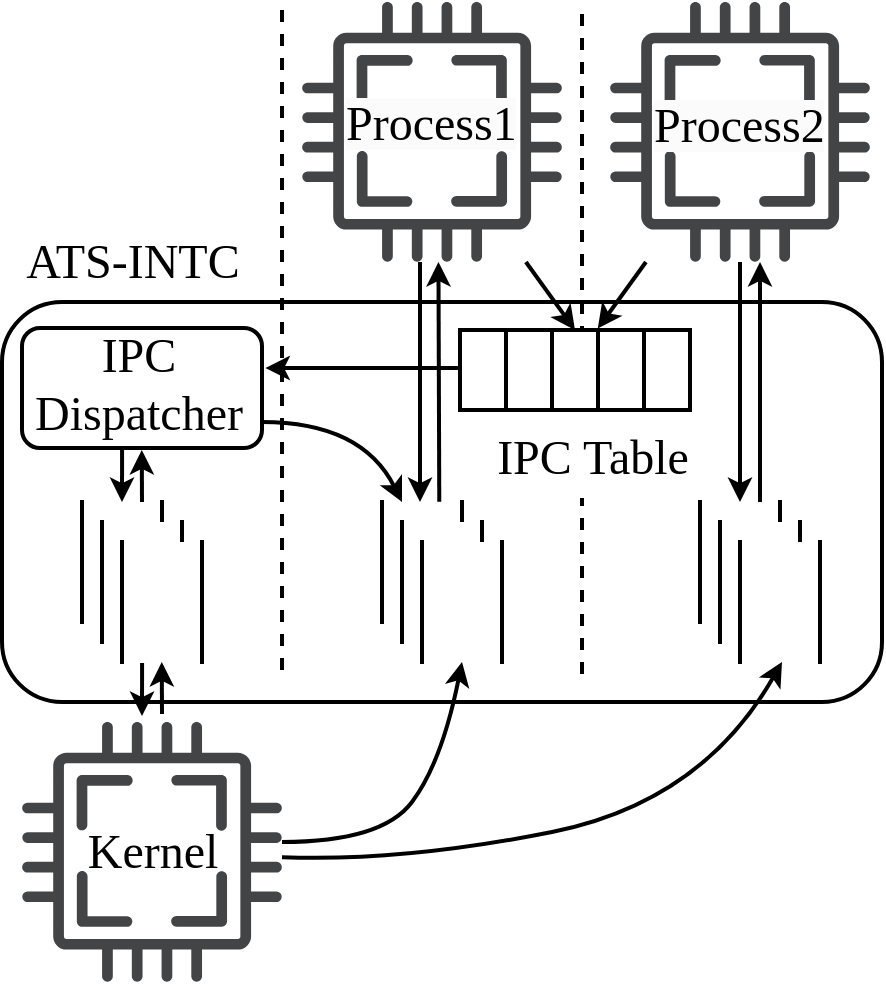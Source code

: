 <mxfile>
    <diagram id="-GO-oGS-a2X57LUgcvKu" name="第 1 页">
        <mxGraphModel dx="508" dy="619" grid="1" gridSize="10" guides="1" tooltips="1" connect="1" arrows="1" fold="1" page="1" pageScale="1" pageWidth="827" pageHeight="1169" math="0" shadow="0">
            <root>
                <mxCell id="0"/>
                <mxCell id="1" parent="0"/>
                <mxCell id="2" value="" style="rounded=1;whiteSpace=wrap;html=1;strokeWidth=2;" parent="1" vertex="1">
                    <mxGeometry x="110" y="300" width="440" height="200" as="geometry"/>
                </mxCell>
                <mxCell id="3" value="" style="endArrow=none;dashed=1;html=1;strokeWidth=2;rounded=1;" parent="1" edge="1">
                    <mxGeometry width="50" height="50" relative="1" as="geometry">
                        <mxPoint x="250" y="484" as="sourcePoint"/>
                        <mxPoint x="250" y="150" as="targetPoint"/>
                    </mxGeometry>
                </mxCell>
                <mxCell id="4" value="" style="endArrow=none;dashed=1;html=1;strokeWidth=2;rounded=1;" parent="1" edge="1">
                    <mxGeometry width="50" height="50" relative="1" as="geometry">
                        <mxPoint x="400" y="486" as="sourcePoint"/>
                        <mxPoint x="400" y="150" as="targetPoint"/>
                    </mxGeometry>
                </mxCell>
                <mxCell id="15" value="" style="shape=table;html=1;whiteSpace=wrap;startSize=0;container=1;collapsible=0;childLayout=tableLayout;fontFamily=Times New Roman;fontSize=48;strokeWidth=2;fillColor=#FFFFFF;" parent="1" vertex="1">
                    <mxGeometry x="339" y="314" width="115" height="40" as="geometry"/>
                </mxCell>
                <mxCell id="16" value="" style="shape=tableRow;horizontal=0;startSize=0;swimlaneHead=0;swimlaneBody=0;top=0;left=0;bottom=0;right=0;collapsible=0;dropTarget=0;fillColor=none;points=[[0,0.5],[1,0.5]];portConstraint=eastwest;fontFamily=Times New Roman;fontSize=48;" parent="15" vertex="1">
                    <mxGeometry width="115" height="40" as="geometry"/>
                </mxCell>
                <mxCell id="17" value="" style="shape=partialRectangle;html=1;whiteSpace=wrap;connectable=0;fillColor=none;top=0;left=0;bottom=0;right=0;overflow=hidden;fontFamily=Times New Roman;fontSize=48;" parent="16" vertex="1">
                    <mxGeometry width="23" height="40" as="geometry">
                        <mxRectangle width="23" height="40" as="alternateBounds"/>
                    </mxGeometry>
                </mxCell>
                <mxCell id="18" style="shape=partialRectangle;html=1;whiteSpace=wrap;connectable=0;fillColor=none;top=0;left=0;bottom=0;right=0;overflow=hidden;fontFamily=Times New Roman;fontSize=48;" parent="16" vertex="1">
                    <mxGeometry x="23" width="23" height="40" as="geometry">
                        <mxRectangle width="23" height="40" as="alternateBounds"/>
                    </mxGeometry>
                </mxCell>
                <mxCell id="19" style="shape=partialRectangle;html=1;whiteSpace=wrap;connectable=0;fillColor=none;top=0;left=0;bottom=0;right=0;overflow=hidden;fontFamily=Times New Roman;fontSize=48;" parent="16" vertex="1">
                    <mxGeometry x="46" width="23" height="40" as="geometry">
                        <mxRectangle width="23" height="40" as="alternateBounds"/>
                    </mxGeometry>
                </mxCell>
                <mxCell id="20" style="shape=partialRectangle;html=1;whiteSpace=wrap;connectable=0;fillColor=none;top=0;left=0;bottom=0;right=0;overflow=hidden;fontFamily=Times New Roman;fontSize=48;" parent="16" vertex="1">
                    <mxGeometry x="69" width="23" height="40" as="geometry">
                        <mxRectangle width="23" height="40" as="alternateBounds"/>
                    </mxGeometry>
                </mxCell>
                <mxCell id="21" style="shape=partialRectangle;html=1;whiteSpace=wrap;connectable=0;fillColor=none;top=0;left=0;bottom=0;right=0;overflow=hidden;fontFamily=Times New Roman;fontSize=48;" parent="16" vertex="1">
                    <mxGeometry x="92" width="23" height="40" as="geometry">
                        <mxRectangle width="23" height="40" as="alternateBounds"/>
                    </mxGeometry>
                </mxCell>
                <mxCell id="33" value="" style="group" parent="1" vertex="1" connectable="0">
                    <mxGeometry x="150" y="400" width="60" height="80" as="geometry"/>
                </mxCell>
                <mxCell id="34" value="" style="shape=partialRectangle;whiteSpace=wrap;html=1;bottom=0;top=0;fillColor=default;strokeWidth=2;" parent="33" vertex="1">
                    <mxGeometry width="40" height="60" as="geometry"/>
                </mxCell>
                <mxCell id="35" value="" style="shape=partialRectangle;whiteSpace=wrap;html=1;bottom=0;top=0;fillColor=default;strokeWidth=2;" parent="33" vertex="1">
                    <mxGeometry x="10" y="10" width="40" height="60" as="geometry"/>
                </mxCell>
                <mxCell id="36" value="" style="shape=partialRectangle;whiteSpace=wrap;html=1;bottom=0;top=0;fillColor=default;strokeWidth=2;" parent="33" vertex="1">
                    <mxGeometry x="20" y="20" width="40" height="60" as="geometry"/>
                </mxCell>
                <mxCell id="45" value="" style="endArrow=classic;html=1;strokeWidth=2;entryX=0.499;entryY=1.017;entryDx=0;entryDy=0;entryPerimeter=0;" parent="33" target="49" edge="1">
                    <mxGeometry width="50" height="50" relative="1" as="geometry">
                        <mxPoint x="30" as="sourcePoint"/>
                        <mxPoint x="29.989" y="-29.326" as="targetPoint"/>
                    </mxGeometry>
                </mxCell>
                <mxCell id="46" value="" style="endArrow=classic;html=1;strokeWidth=2;exitX=0.417;exitY=1.008;exitDx=0;exitDy=0;exitPerimeter=0;" parent="33" source="49" edge="1">
                    <mxGeometry width="50" height="50" relative="1" as="geometry">
                        <mxPoint x="19.999" y="-29.429" as="sourcePoint"/>
                        <mxPoint x="20" as="targetPoint"/>
                    </mxGeometry>
                </mxCell>
                <mxCell id="55" value="" style="endArrow=classic;html=1;strokeColor=#000000;entryX=0.599;entryY=-0.018;entryDx=0;entryDy=0;entryPerimeter=0;strokeWidth=2;" parent="1" source="66" target="15" edge="1">
                    <mxGeometry width="50" height="50" relative="1" as="geometry">
                        <mxPoint x="420.151" y="286.992" as="sourcePoint"/>
                        <mxPoint x="420.004" y="433.01" as="targetPoint"/>
                    </mxGeometry>
                </mxCell>
                <mxCell id="57" value="" style="endArrow=classic;html=1;strokeWidth=2;exitX=-0.003;exitY=0.476;exitDx=0;exitDy=0;exitPerimeter=0;entryX=0.99;entryY=0.386;entryDx=0;entryDy=0;entryPerimeter=0;" parent="1" source="16" target="50" edge="1">
                    <mxGeometry width="50" height="50" relative="1" as="geometry">
                        <mxPoint x="260" y="471" as="sourcePoint"/>
                        <mxPoint x="250.5" y="441" as="targetPoint"/>
                    </mxGeometry>
                </mxCell>
                <mxCell id="58" value="&lt;font face=&quot;Times New Roman&quot; style=&quot;font-size: 24px;&quot;&gt;ATS-INTC&lt;/font&gt;" style="text;html=1;align=center;verticalAlign=middle;resizable=0;points=[];autosize=1;strokeColor=none;fillColor=none;" parent="1" vertex="1">
                    <mxGeometry x="110" y="260" width="130" height="40" as="geometry"/>
                </mxCell>
                <mxCell id="59" value="" style="group" parent="1" vertex="1" connectable="0">
                    <mxGeometry x="120" y="510" width="130" height="130" as="geometry"/>
                </mxCell>
                <mxCell id="60" value="" style="sketch=0;pointerEvents=1;shadow=0;dashed=0;html=1;strokeColor=none;fillColor=#434445;aspect=fixed;labelPosition=center;verticalLabelPosition=bottom;verticalAlign=top;align=center;outlineConnect=0;shape=mxgraph.vvd.cpu;" parent="59" vertex="1">
                    <mxGeometry width="130" height="130" as="geometry"/>
                </mxCell>
                <mxCell id="61" value="&lt;font face=&quot;Times New Roman&quot; style=&quot;font-size: 24px;&quot;&gt;Kernel&lt;/font&gt;" style="text;html=1;align=center;verticalAlign=middle;resizable=0;points=[];autosize=1;strokeColor=none;fillColor=none;" parent="59" vertex="1">
                    <mxGeometry x="20" y="45" width="90" height="40" as="geometry"/>
                </mxCell>
                <mxCell id="62" value="" style="group" parent="1" vertex="1" connectable="0">
                    <mxGeometry x="260" y="150" width="130" height="130" as="geometry"/>
                </mxCell>
                <mxCell id="63" value="" style="sketch=0;pointerEvents=1;shadow=0;dashed=0;html=1;strokeColor=none;fillColor=#434445;aspect=fixed;labelPosition=center;verticalLabelPosition=bottom;verticalAlign=top;align=center;outlineConnect=0;shape=mxgraph.vvd.cpu;" parent="62" vertex="1">
                    <mxGeometry width="130" height="130" as="geometry"/>
                </mxCell>
                <mxCell id="96" value="&lt;span style=&quot;color: rgb(0, 0, 0); font-family: &amp;quot;Times New Roman&amp;quot;; font-size: 24px; font-style: normal; font-variant-ligatures: normal; font-variant-caps: normal; font-weight: 400; letter-spacing: normal; orphans: 2; text-align: center; text-indent: 0px; text-transform: none; widows: 2; word-spacing: 0px; -webkit-text-stroke-width: 0px; background-color: rgb(251, 251, 251); text-decoration-thickness: initial; text-decoration-style: initial; text-decoration-color: initial; float: none; display: inline !important;&quot;&gt;Process1&lt;/span&gt;" style="text;whiteSpace=wrap;html=1;" parent="62" vertex="1">
                    <mxGeometry x="20" y="40" width="90" height="50" as="geometry"/>
                </mxCell>
                <mxCell id="65" value="" style="group" parent="1" vertex="1" connectable="0">
                    <mxGeometry x="414" y="150" width="130" height="130" as="geometry"/>
                </mxCell>
                <mxCell id="66" value="" style="sketch=0;pointerEvents=1;shadow=0;dashed=0;html=1;strokeColor=none;fillColor=#434445;aspect=fixed;labelPosition=center;verticalLabelPosition=bottom;verticalAlign=top;align=center;outlineConnect=0;shape=mxgraph.vvd.cpu;" parent="65" vertex="1">
                    <mxGeometry width="130" height="130" as="geometry"/>
                </mxCell>
                <mxCell id="97" value="&lt;span style=&quot;color: rgb(0, 0, 0); font-family: &amp;quot;Times New Roman&amp;quot;; font-size: 24px; font-style: normal; font-variant-ligatures: normal; font-variant-caps: normal; font-weight: 400; letter-spacing: normal; orphans: 2; text-align: center; text-indent: 0px; text-transform: none; widows: 2; word-spacing: 0px; -webkit-text-stroke-width: 0px; background-color: rgb(251, 251, 251); text-decoration-thickness: initial; text-decoration-style: initial; text-decoration-color: initial; float: none; display: inline !important;&quot;&gt;Process2&lt;/span&gt;" style="text;whiteSpace=wrap;html=1;" parent="65" vertex="1">
                    <mxGeometry x="20" y="41" width="90" height="50" as="geometry"/>
                </mxCell>
                <mxCell id="77" value="" style="endArrow=classic;html=1;strokeColor=#000000;entryX=0.5;entryY=0;entryDx=0;entryDy=0;strokeWidth=2;" parent="1" source="63" target="15" edge="1">
                    <mxGeometry width="50" height="50" relative="1" as="geometry">
                        <mxPoint x="444.477" y="290.0" as="sourcePoint"/>
                        <mxPoint x="390" y="320" as="targetPoint"/>
                    </mxGeometry>
                </mxCell>
                <mxCell id="54" value="&lt;font face=&quot;Times New Roman&quot; style=&quot;font-size: 24px;&quot;&gt;IPC Table&lt;/font&gt;" style="text;html=1;align=center;verticalAlign=middle;resizable=0;points=[];autosize=1;strokeColor=none;fillColor=default;" parent="1" vertex="1">
                    <mxGeometry x="345" y="358" width="120" height="40" as="geometry"/>
                </mxCell>
                <mxCell id="79" value="" style="group" parent="1" vertex="1" connectable="0">
                    <mxGeometry x="120" y="313" width="123" height="63" as="geometry"/>
                </mxCell>
                <mxCell id="49" value="" style="rounded=1;whiteSpace=wrap;html=1;strokeWidth=2;fillColor=default;" parent="79" vertex="1">
                    <mxGeometry width="120" height="60" as="geometry"/>
                </mxCell>
                <mxCell id="50" value="&lt;font face=&quot;Times New Roman&quot; style=&quot;font-size: 24px;&quot;&gt;IPC&lt;br&gt;Dispatcher&lt;br&gt;&lt;/font&gt;" style="text;html=1;align=center;verticalAlign=middle;resizable=0;points=[];autosize=1;strokeColor=none;fillColor=none;" parent="79" vertex="1">
                    <mxGeometry x="-7" y="-7" width="130" height="70" as="geometry"/>
                </mxCell>
                <mxCell id="80" value="" style="group" parent="1" vertex="1" connectable="0">
                    <mxGeometry x="300" y="400" width="60" height="80" as="geometry"/>
                </mxCell>
                <mxCell id="81" value="" style="shape=partialRectangle;whiteSpace=wrap;html=1;bottom=0;top=0;fillColor=default;strokeWidth=2;" parent="80" vertex="1">
                    <mxGeometry width="40" height="60" as="geometry"/>
                </mxCell>
                <mxCell id="82" value="" style="shape=partialRectangle;whiteSpace=wrap;html=1;bottom=0;top=0;fillColor=default;strokeWidth=2;" parent="80" vertex="1">
                    <mxGeometry x="10" y="10" width="40" height="60" as="geometry"/>
                </mxCell>
                <mxCell id="83" value="" style="shape=partialRectangle;whiteSpace=wrap;html=1;bottom=0;top=0;fillColor=default;strokeWidth=2;" parent="80" vertex="1">
                    <mxGeometry x="20" y="20" width="40" height="60" as="geometry"/>
                </mxCell>
                <mxCell id="85" value="" style="endArrow=classic;html=1;strokeWidth=2;" parent="80" edge="1">
                    <mxGeometry width="50" height="50" relative="1" as="geometry">
                        <mxPoint x="19" y="-120" as="sourcePoint"/>
                        <mxPoint x="19" as="targetPoint"/>
                    </mxGeometry>
                </mxCell>
                <mxCell id="98" value="" style="curved=1;endArrow=classic;html=1;strokeWidth=2;" edge="1" parent="80">
                    <mxGeometry width="50" height="50" relative="1" as="geometry">
                        <mxPoint x="-60" y="-40" as="sourcePoint"/>
                        <mxPoint x="10" as="targetPoint"/>
                        <Array as="points">
                            <mxPoint x="-10" y="-40"/>
                        </Array>
                    </mxGeometry>
                </mxCell>
                <mxCell id="86" value="" style="group" parent="1" vertex="1" connectable="0">
                    <mxGeometry x="459" y="400" width="60" height="80" as="geometry"/>
                </mxCell>
                <mxCell id="87" value="" style="shape=partialRectangle;whiteSpace=wrap;html=1;bottom=0;top=0;fillColor=default;strokeWidth=2;" parent="86" vertex="1">
                    <mxGeometry width="40" height="60" as="geometry"/>
                </mxCell>
                <mxCell id="88" value="" style="shape=partialRectangle;whiteSpace=wrap;html=1;bottom=0;top=0;fillColor=default;strokeWidth=2;" parent="86" vertex="1">
                    <mxGeometry x="10" y="10" width="40" height="60" as="geometry"/>
                </mxCell>
                <mxCell id="89" value="" style="shape=partialRectangle;whiteSpace=wrap;html=1;bottom=0;top=0;fillColor=default;strokeWidth=2;" parent="86" vertex="1">
                    <mxGeometry x="20" y="20" width="40" height="60" as="geometry"/>
                </mxCell>
                <mxCell id="90" value="" style="endArrow=classic;html=1;strokeWidth=2;" parent="86" edge="1">
                    <mxGeometry width="50" height="50" relative="1" as="geometry">
                        <mxPoint x="30" as="sourcePoint"/>
                        <mxPoint x="30" y="-120" as="targetPoint"/>
                    </mxGeometry>
                </mxCell>
                <mxCell id="91" value="" style="endArrow=classic;html=1;strokeWidth=2;" parent="86" source="66" edge="1">
                    <mxGeometry width="50" height="50" relative="1" as="geometry">
                        <mxPoint x="19.999" y="-29.429" as="sourcePoint"/>
                        <mxPoint x="20" as="targetPoint"/>
                    </mxGeometry>
                </mxCell>
                <mxCell id="84" value="" style="endArrow=classic;html=1;strokeWidth=2;exitX=0.641;exitY=-0.002;exitDx=0;exitDy=0;exitPerimeter=0;" parent="1" edge="1">
                    <mxGeometry width="50" height="50" relative="1" as="geometry">
                        <mxPoint x="328.64" y="399.88" as="sourcePoint"/>
                        <mxPoint x="328.225" y="280" as="targetPoint"/>
                    </mxGeometry>
                </mxCell>
                <mxCell id="92" value="" style="curved=1;endArrow=classic;html=1;strokeWidth=2;" parent="1" edge="1">
                    <mxGeometry width="50" height="50" relative="1" as="geometry">
                        <mxPoint x="250" y="570" as="sourcePoint"/>
                        <mxPoint x="340" y="480" as="targetPoint"/>
                        <Array as="points">
                            <mxPoint x="300" y="570"/>
                            <mxPoint x="330" y="530"/>
                        </Array>
                    </mxGeometry>
                </mxCell>
                <mxCell id="93" value="" style="curved=1;endArrow=classic;html=1;strokeWidth=2;" parent="1" source="60" edge="1">
                    <mxGeometry width="50" height="50" relative="1" as="geometry">
                        <mxPoint x="260" y="580" as="sourcePoint"/>
                        <mxPoint x="500" y="480" as="targetPoint"/>
                        <Array as="points">
                            <mxPoint x="310" y="580"/>
                            <mxPoint x="460" y="550"/>
                        </Array>
                    </mxGeometry>
                </mxCell>
                <mxCell id="94" value="" style="endArrow=classic;html=1;strokeWidth=2;exitX=0.417;exitY=1.008;exitDx=0;exitDy=0;exitPerimeter=0;" parent="1" edge="1">
                    <mxGeometry width="50" height="50" relative="1" as="geometry">
                        <mxPoint x="180.04" y="480.48" as="sourcePoint"/>
                        <mxPoint x="180" y="507" as="targetPoint"/>
                    </mxGeometry>
                </mxCell>
                <mxCell id="95" value="" style="endArrow=classic;html=1;strokeWidth=2;entryX=0.499;entryY=1.017;entryDx=0;entryDy=0;entryPerimeter=0;" parent="1" edge="1">
                    <mxGeometry width="50" height="50" relative="1" as="geometry">
                        <mxPoint x="190" y="506" as="sourcePoint"/>
                        <mxPoint x="189.88" y="480.02" as="targetPoint"/>
                    </mxGeometry>
                </mxCell>
            </root>
        </mxGraphModel>
    </diagram>
</mxfile>